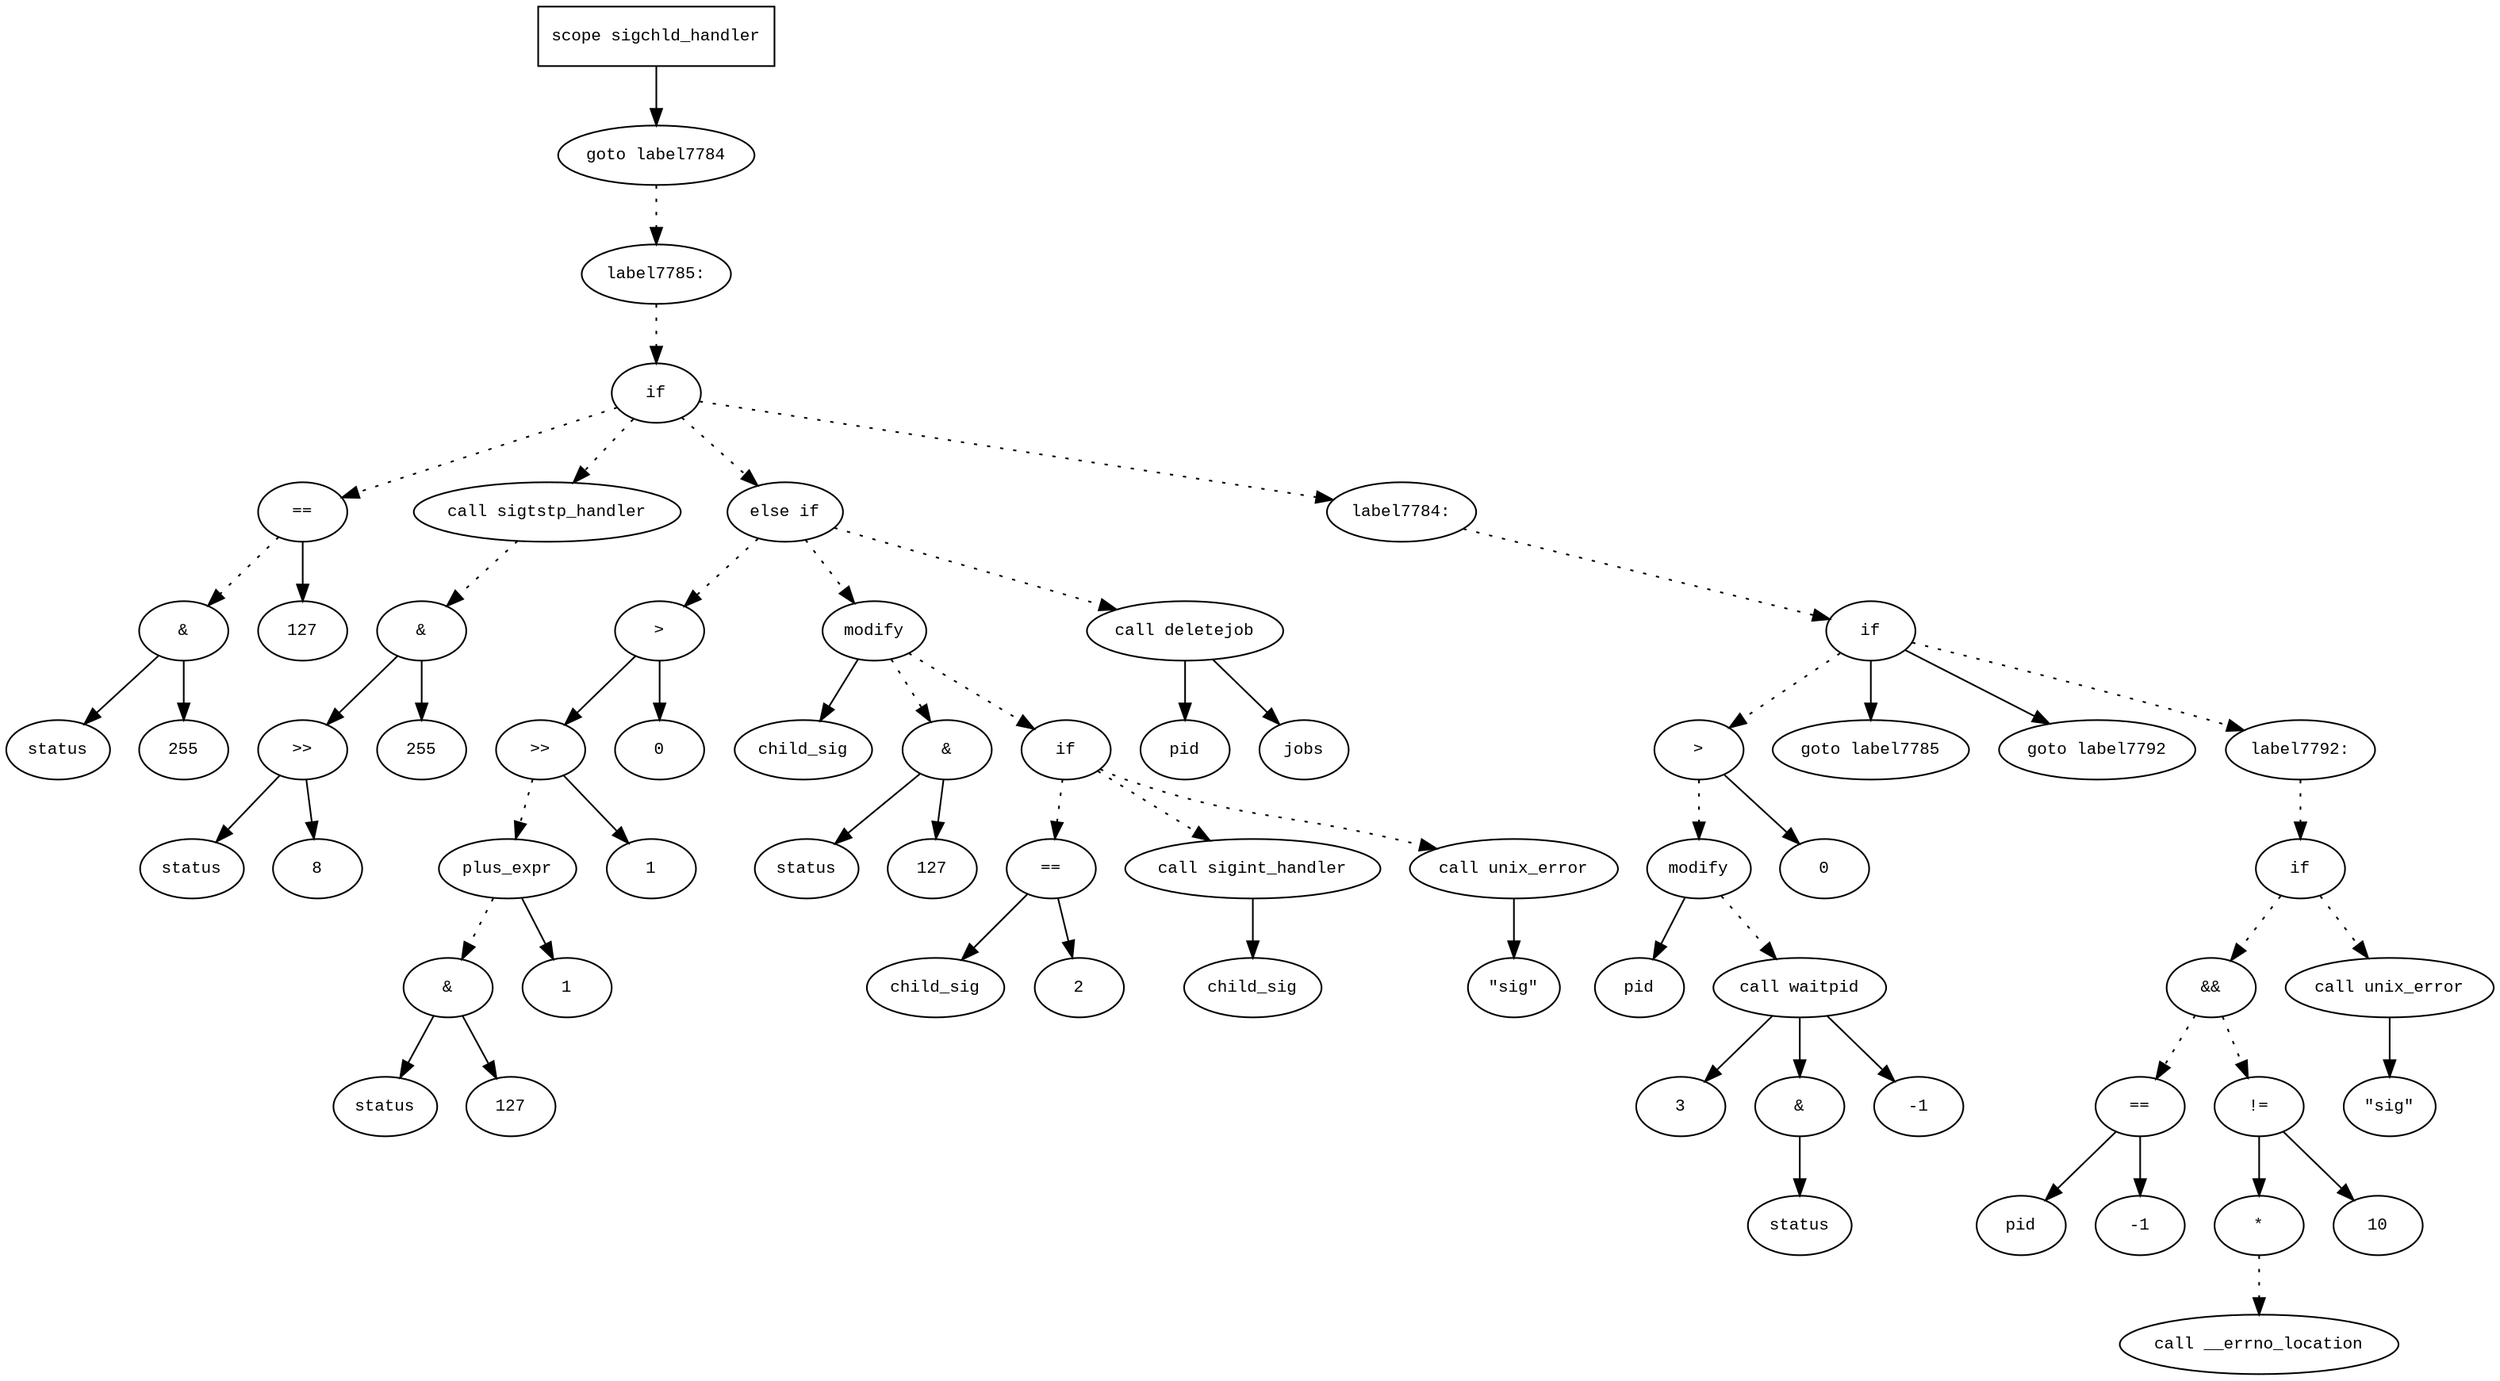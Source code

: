 digraph AST {
  graph [fontname="Times New Roman",fontsize=10];
  node  [fontname="Courier New",fontsize=10];
  edge  [fontname="Times New Roman",fontsize=10];

  node1 [label="scope sigchld_handler",shape=box];
  node2 [label="goto label7784",shape=ellipse];
  node1 -> node2;
  node3 [label="label7785:",shape=ellipse];
  node2 -> node3 [style=dotted];
  node4 [label="if",shape=ellipse];
  node3 -> node4 [style=dotted];
  node5 [label="==",shape=ellipse];
  node6 [label="&",shape=ellipse];
  node7 [label="status",shape=ellipse];
  node6 -> node7;
  node8 [label="255",shape=ellipse];
  node6 -> node8;
  node5 -> node6 [style=dotted];
  node9 [label="127",shape=ellipse];
  node5 -> node9;
  node4 -> node5 [style=dotted];
  node10 [label="call sigtstp_handler",shape=ellipse];
  node11 [label="&",shape=ellipse];
  node12 [label=">>",shape=ellipse];
  node13 [label="status",shape=ellipse];
  node12 -> node13;
  node14 [label="8",shape=ellipse];
  node12 -> node14;
  node11 -> node12;
  node15 [label="255",shape=ellipse];
  node11 -> node15;
  node10 -> node11 [style=dotted];
  node4 -> node10 [style=dotted];
  node16 [label="else if",shape=ellipse];
  node4 -> node16 [style=dotted];
  node17 [label=">",shape=ellipse];
  node18 [label=">>",shape=ellipse];
  node19 [label="plus_expr",shape=ellipse];
  node20 [label="&",shape=ellipse];
  node21 [label="status",shape=ellipse];
  node20 -> node21;
  node22 [label="127",shape=ellipse];
  node20 -> node22;
  node19 -> node20 [style=dotted];
  node23 [label="1",shape=ellipse];
  node19 -> node23;
  node18 -> node19 [style=dotted];
  node24 [label="1",shape=ellipse];
  node18 -> node24;
  node17 -> node18;
  node25 [label="0",shape=ellipse];
  node17 -> node25;
  node16 -> node17 [style=dotted];
  node26 [label="modify",shape=ellipse];
  node27 [label="child_sig",shape=ellipse];
  node26 -> node27;
  node28 [label="&",shape=ellipse];
  node29 [label="status",shape=ellipse];
  node28 -> node29;
  node30 [label="127",shape=ellipse];
  node28 -> node30;
  node26 -> node28 [style=dotted];
  node16 -> node26 [style=dotted];
  node31 [label="if",shape=ellipse];
  node26 -> node31 [style=dotted];
  node32 [label="==",shape=ellipse];
  node33 [label="child_sig",shape=ellipse];
  node32 -> node33;
  node34 [label="2",shape=ellipse];
  node32 -> node34;
  node31 -> node32 [style=dotted];
  node35 [label="call sigint_handler",shape=ellipse];
  node36 [label="child_sig",shape=ellipse];
  node35 -> node36;
  node31 -> node35 [style=dotted];
  node37 [label="call unix_error",shape=ellipse];
  node38 [label="\"sig\"",shape=ellipse];
  node37 -> node38;
  node31 -> node37 [style=dotted];
  node39 [label="call deletejob",shape=ellipse];
  node40 [label="pid",shape=ellipse];
  node39 -> node40;
  node41 [label="jobs",shape=ellipse];
  node39 -> node41;
  node16 -> node39 [style=dotted];
  node42 [label="label7784:",shape=ellipse];
  node4 -> node42 [style=dotted];
  node43 [label="if",shape=ellipse];
  node42 -> node43 [style=dotted];
  node44 [label=">",shape=ellipse];
  node45 [label="modify",shape=ellipse];
  node46 [label="pid",shape=ellipse];
  node45 -> node46;
  node47 [label="call waitpid",shape=ellipse];
  node48 [label="3",shape=ellipse];
  node47 -> node48;
  node49 [label="&",shape=ellipse];
  node47 -> node49;
  node50 [label="status",shape=ellipse];
  node49 -> node50;
  node51 [label="-1",shape=ellipse];
  node47 -> node51;
  node45 -> node47 [style=dotted];
  node44 -> node45 [style=dotted];
  node52 [label="0",shape=ellipse];
  node44 -> node52;
  node43 -> node44 [style=dotted];
  node53 [label="goto label7785",shape=ellipse];
  node43 -> node53;
  node54 [label="goto label7792",shape=ellipse];
  node43 -> node54;
  node55 [label="label7792:",shape=ellipse];
  node43 -> node55 [style=dotted];
  node56 [label="if",shape=ellipse];
  node55 -> node56 [style=dotted];
  node57 [label="&&",shape=ellipse];
  node58 [label="==",shape=ellipse];
  node59 [label="pid",shape=ellipse];
  node58 -> node59;
  node60 [label="-1",shape=ellipse];
  node58 -> node60;
  node57 -> node58 [style=dotted];
  node61 [label="!=",shape=ellipse];
  node62 [label="*",shape=ellipse];
  node63 [label="call __errno_location",shape=ellipse];
  node62 -> node63 [style=dotted];
  node61 -> node62;
  node64 [label="10",shape=ellipse];
  node61 -> node64;
  node57 -> node61 [style=dotted];
  node56 -> node57 [style=dotted];
  node65 [label="call unix_error",shape=ellipse];
  node66 [label="\"sig\"",shape=ellipse];
  node65 -> node66;
  node56 -> node65 [style=dotted];
} 